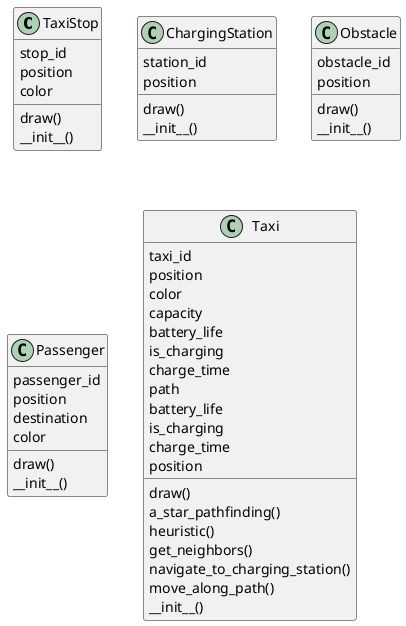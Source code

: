 @startuml autonomous_taxi
class TaxiStop {
    draw()
        stop_id
    position
    color
    __init__()
}
class ChargingStation {
    draw()
        station_id
    position
    __init__()
}
class Obstacle {
    draw()
        obstacle_id
    position
    __init__()
}
class Passenger {
    draw()
        passenger_id
    position
    destination
    color
    __init__()
}
class Taxi {
    draw()
    a_star_pathfinding()
    heuristic()
    get_neighbors()
    navigate_to_charging_station()
    move_along_path()
        taxi_id
    position
    color
    capacity
    battery_life
    is_charging
    charge_time
    path
    battery_life
    is_charging
    charge_time
    position
    __init__()
}
@enduml